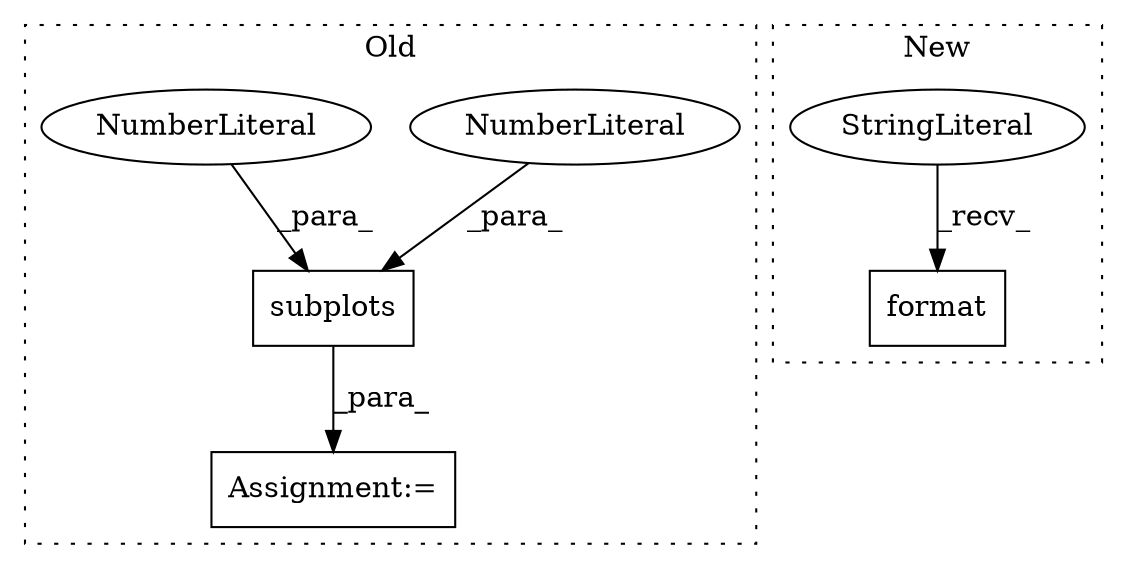 digraph G {
subgraph cluster0 {
1 [label="subplots" a="32" s="704,716" l="9,1" shape="box"];
3 [label="NumberLiteral" a="34" s="715" l="1" shape="ellipse"];
4 [label="NumberLiteral" a="34" s="713" l="1" shape="ellipse"];
6 [label="Assignment:=" a="7" s="684" l="2" shape="box"];
label = "Old";
style="dotted";
}
subgraph cluster1 {
2 [label="format" a="32" s="955,963" l="7,1" shape="box"];
5 [label="StringLiteral" a="45" s="924" l="30" shape="ellipse"];
label = "New";
style="dotted";
}
1 -> 6 [label="_para_"];
3 -> 1 [label="_para_"];
4 -> 1 [label="_para_"];
5 -> 2 [label="_recv_"];
}